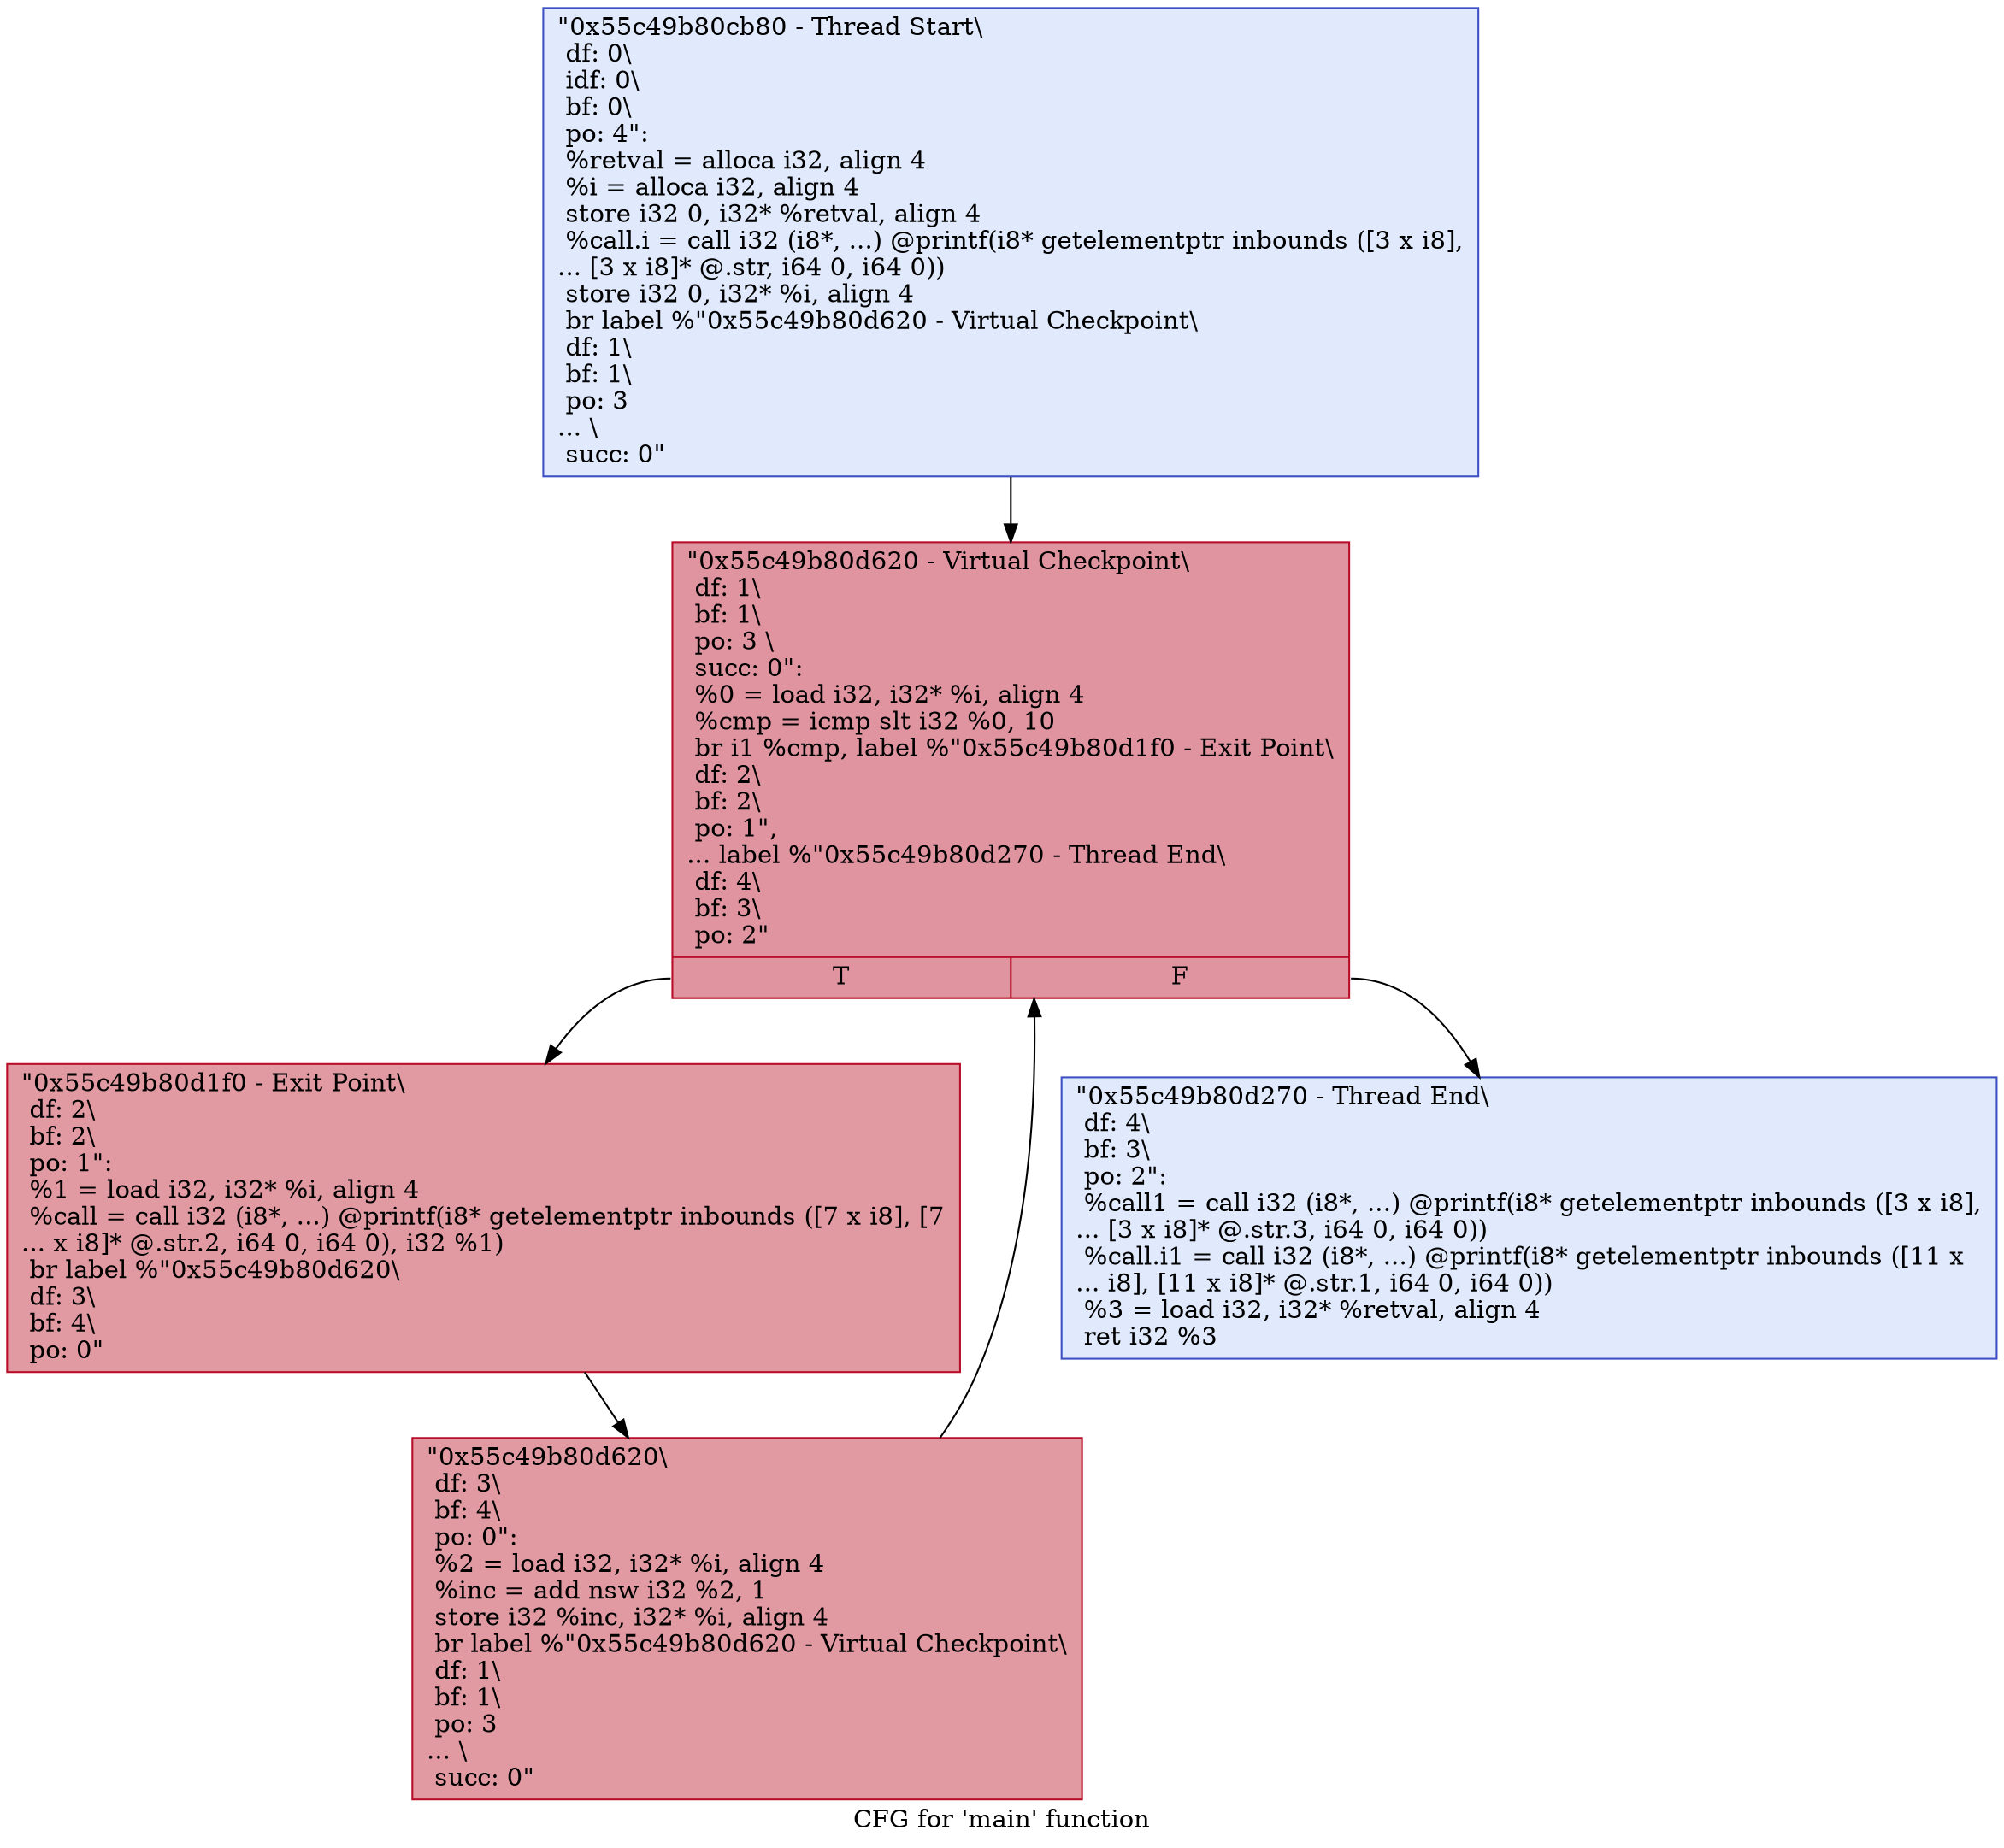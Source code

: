 digraph "CFG for 'main' function" {
	label="CFG for 'main' function";

	Node0x55c49b80cb80 [shape=record,color="#3d50c3ff", style=filled, fillcolor="#b9d0f970",label="{\"0x55c49b80cb80 - Thread Start\\\l df: 0\\\l idf: 0\\\l bf: 0\\\l po: 4\":\l  %retval = alloca i32, align 4\l  %i = alloca i32, align 4\l  store i32 0, i32* %retval, align 4\l  %call.i = call i32 (i8*, ...) @printf(i8* getelementptr inbounds ([3 x i8],\l... [3 x i8]* @.str, i64 0, i64 0))\l  store i32 0, i32* %i, align 4\l  br label %\"0x55c49b80d620 - Virtual Checkpoint\\\l df: 1\\\l bf: 1\\\l po: 3\l... \\\l succ: 0\"\l}"];
	Node0x55c49b80cb80 -> Node0x55c49b80cf90;
	Node0x55c49b80cf90 [shape=record,color="#b70d28ff", style=filled, fillcolor="#b70d2870",label="{\"0x55c49b80d620 - Virtual Checkpoint\\\l df: 1\\\l bf: 1\\\l po: 3 \\\l succ: 0\": \l  %0 = load i32, i32* %i, align 4\l  %cmp = icmp slt i32 %0, 10\l  br i1 %cmp, label %\"0x55c49b80d1f0 - Exit Point\\\l df: 2\\\l bf: 2\\\l po: 1\",\l... label %\"0x55c49b80d270 - Thread End\\\l df: 4\\\l bf: 3\\\l po: 2\"\l|{<s0>T|<s1>F}}"];
	Node0x55c49b80cf90:s0 -> Node0x55c49b80d1f0;
	Node0x55c49b80cf90:s1 -> Node0x55c49b80d270;
	Node0x55c49b80d1f0 [shape=record,color="#b70d28ff", style=filled, fillcolor="#bb1b2c70",label="{\"0x55c49b80d1f0 - Exit Point\\\l df: 2\\\l bf: 2\\\l po: 1\": \l  %1 = load i32, i32* %i, align 4\l  %call = call i32 (i8*, ...) @printf(i8* getelementptr inbounds ([7 x i8], [7\l... x i8]* @.str.2, i64 0, i64 0), i32 %1)\l  br label %\"0x55c49b80d620\\\l df: 3\\\l bf: 4\\\l po: 0\"\l}"];
	Node0x55c49b80d1f0 -> Node0x55c49b80d620;
	Node0x55c49b80d620 [shape=record,color="#b70d28ff", style=filled, fillcolor="#bb1b2c70",label="{\"0x55c49b80d620\\\l df: 3\\\l bf: 4\\\l po: 0\":      \l  %2 = load i32, i32* %i, align 4\l  %inc = add nsw i32 %2, 1\l  store i32 %inc, i32* %i, align 4\l  br label %\"0x55c49b80d620 - Virtual Checkpoint\\\l df: 1\\\l bf: 1\\\l po: 3\l... \\\l succ: 0\"\l}"];
	Node0x55c49b80d620 -> Node0x55c49b80cf90;
	Node0x55c49b80d270 [shape=record,color="#3d50c3ff", style=filled, fillcolor="#b9d0f970",label="{\"0x55c49b80d270 - Thread End\\\l df: 4\\\l bf: 3\\\l po: 2\": \l  %call1 = call i32 (i8*, ...) @printf(i8* getelementptr inbounds ([3 x i8],\l... [3 x i8]* @.str.3, i64 0, i64 0))\l  %call.i1 = call i32 (i8*, ...) @printf(i8* getelementptr inbounds ([11 x\l... i8], [11 x i8]* @.str.1, i64 0, i64 0))\l  %3 = load i32, i32* %retval, align 4\l  ret i32 %3\l}"];
}
